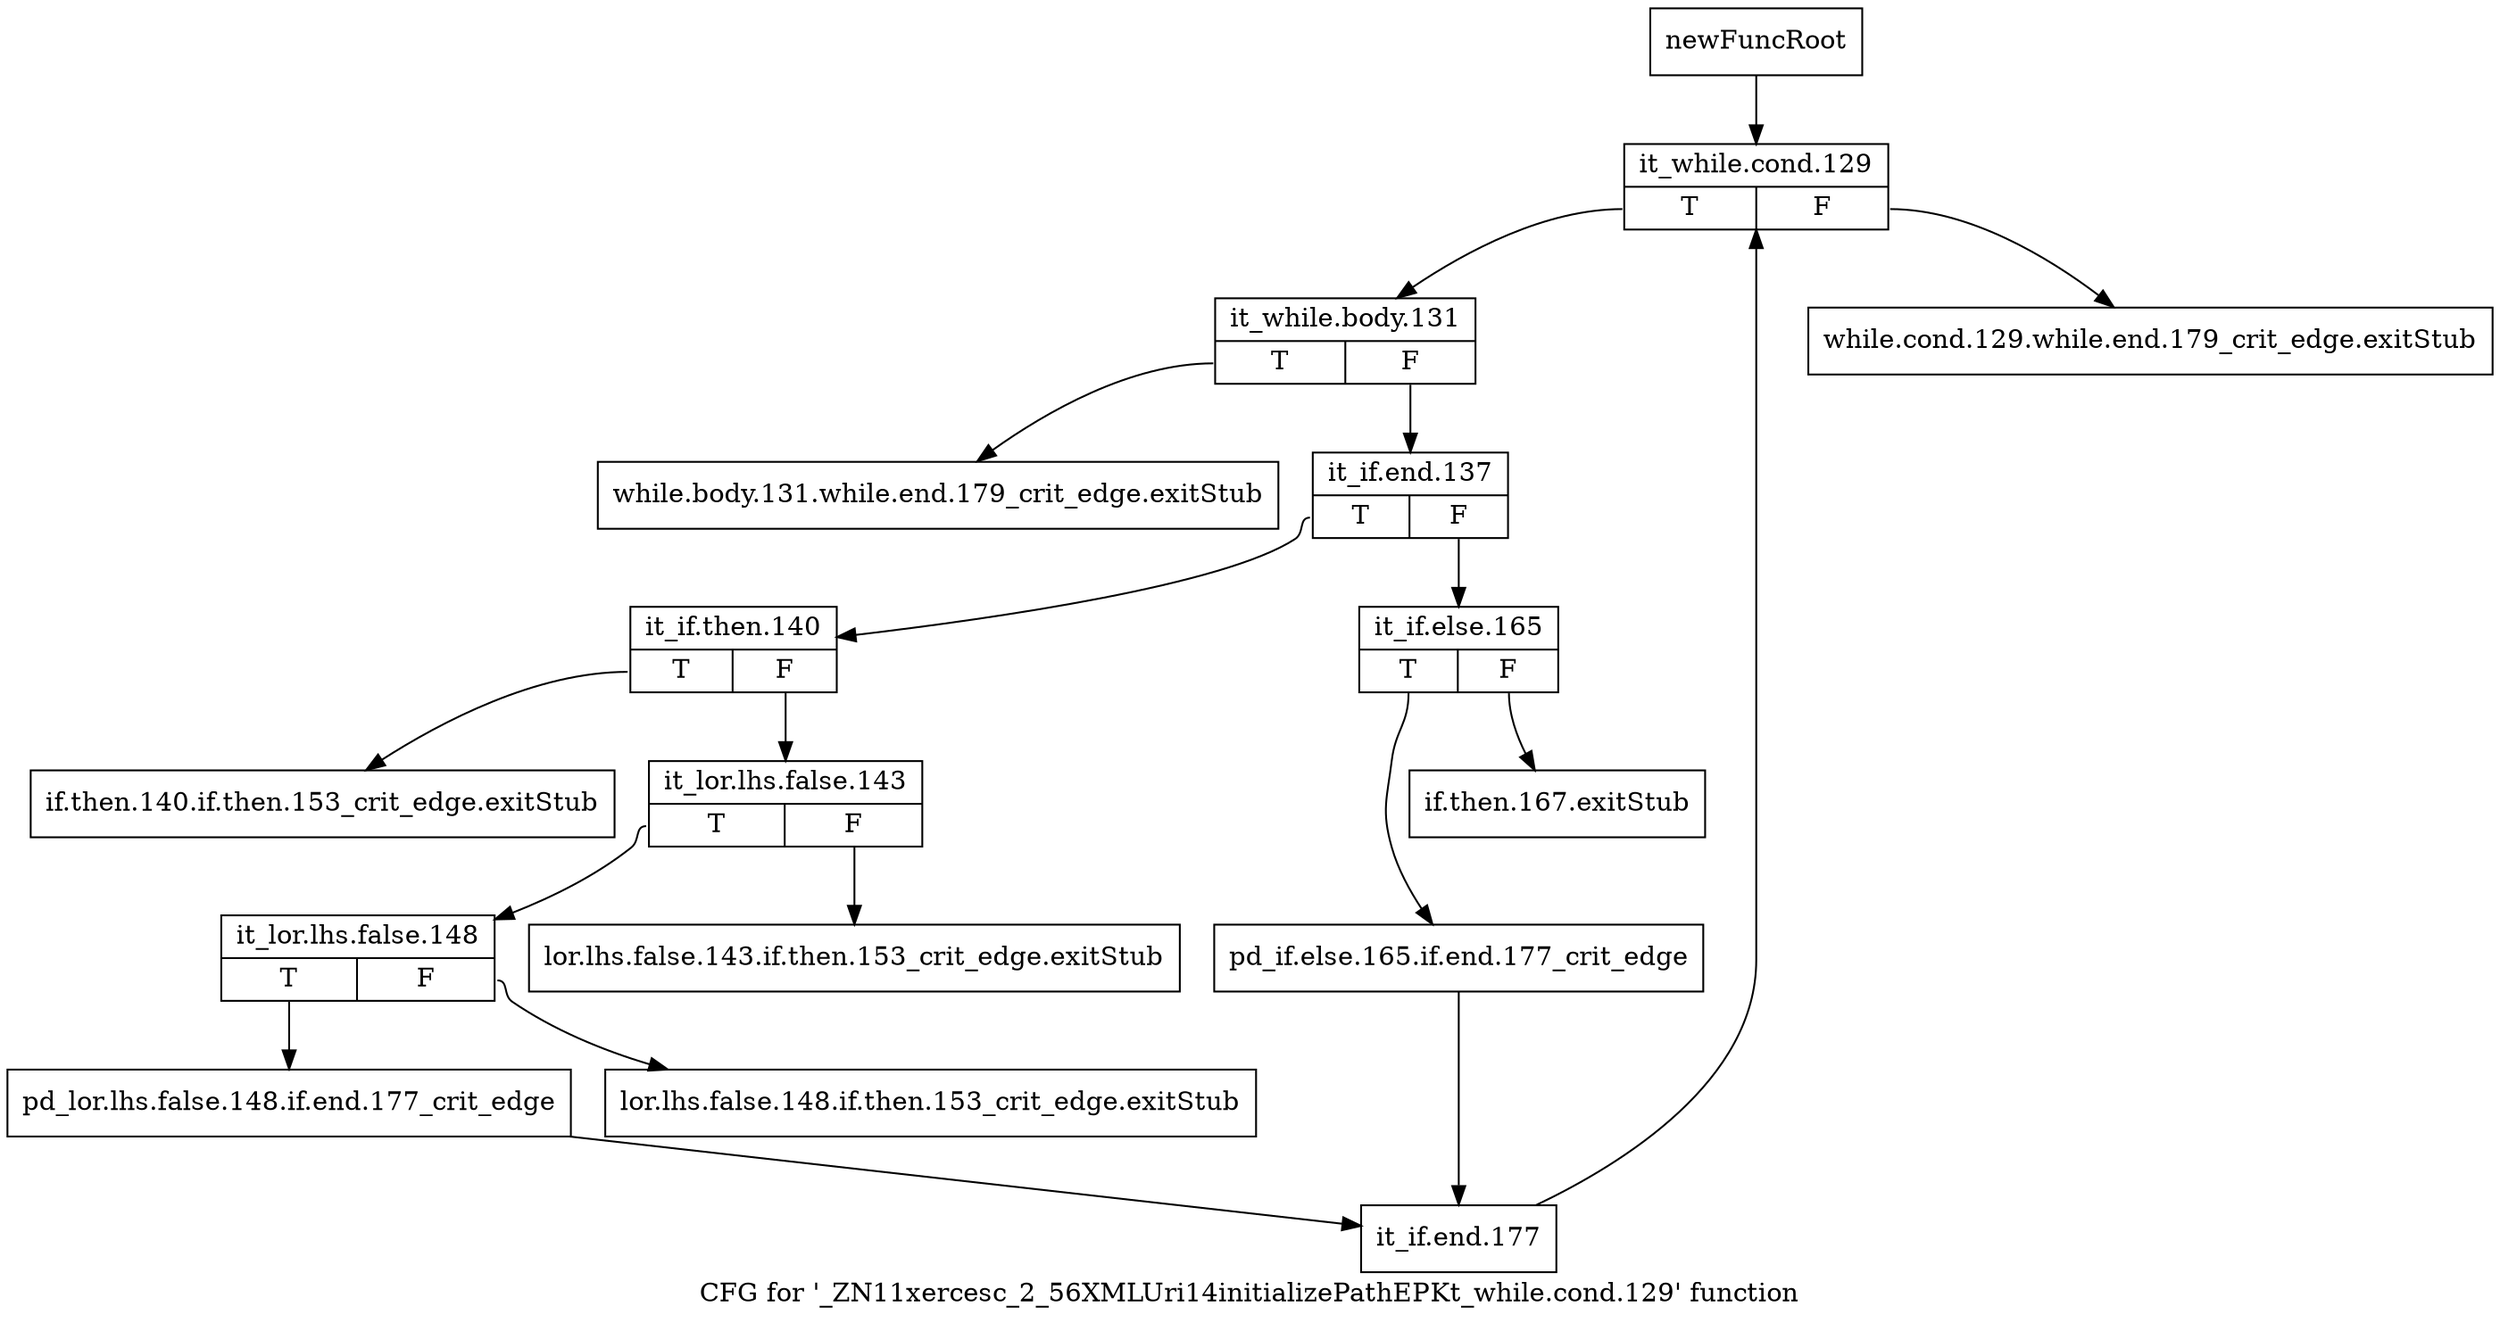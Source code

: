 digraph "CFG for '_ZN11xercesc_2_56XMLUri14initializePathEPKt_while.cond.129' function" {
	label="CFG for '_ZN11xercesc_2_56XMLUri14initializePathEPKt_while.cond.129' function";

	Node0x9b9f7b0 [shape=record,label="{newFuncRoot}"];
	Node0x9b9f7b0 -> Node0x9b9f9e0;
	Node0x9b9f800 [shape=record,label="{while.cond.129.while.end.179_crit_edge.exitStub}"];
	Node0x9b9f850 [shape=record,label="{while.body.131.while.end.179_crit_edge.exitStub}"];
	Node0x9b9f8a0 [shape=record,label="{if.then.167.exitStub}"];
	Node0x9b9f8f0 [shape=record,label="{if.then.140.if.then.153_crit_edge.exitStub}"];
	Node0x9b9f940 [shape=record,label="{lor.lhs.false.143.if.then.153_crit_edge.exitStub}"];
	Node0x9b9f990 [shape=record,label="{lor.lhs.false.148.if.then.153_crit_edge.exitStub}"];
	Node0x9b9f9e0 [shape=record,label="{it_while.cond.129|{<s0>T|<s1>F}}"];
	Node0x9b9f9e0:s0 -> Node0x9b9fa30;
	Node0x9b9f9e0:s1 -> Node0x9b9f800;
	Node0x9b9fa30 [shape=record,label="{it_while.body.131|{<s0>T|<s1>F}}"];
	Node0x9b9fa30:s0 -> Node0x9b9f850;
	Node0x9b9fa30:s1 -> Node0x9b9fa80;
	Node0x9b9fa80 [shape=record,label="{it_if.end.137|{<s0>T|<s1>F}}"];
	Node0x9b9fa80:s0 -> Node0x9b9fb70;
	Node0x9b9fa80:s1 -> Node0x9b9fad0;
	Node0x9b9fad0 [shape=record,label="{it_if.else.165|{<s0>T|<s1>F}}"];
	Node0x9b9fad0:s0 -> Node0x9b9fb20;
	Node0x9b9fad0:s1 -> Node0x9b9f8a0;
	Node0x9b9fb20 [shape=record,label="{pd_if.else.165.if.end.177_crit_edge}"];
	Node0x9b9fb20 -> Node0x9b9fcb0;
	Node0x9b9fb70 [shape=record,label="{it_if.then.140|{<s0>T|<s1>F}}"];
	Node0x9b9fb70:s0 -> Node0x9b9f8f0;
	Node0x9b9fb70:s1 -> Node0x9b9fbc0;
	Node0x9b9fbc0 [shape=record,label="{it_lor.lhs.false.143|{<s0>T|<s1>F}}"];
	Node0x9b9fbc0:s0 -> Node0x9b9fc10;
	Node0x9b9fbc0:s1 -> Node0x9b9f940;
	Node0x9b9fc10 [shape=record,label="{it_lor.lhs.false.148|{<s0>T|<s1>F}}"];
	Node0x9b9fc10:s0 -> Node0x9b9fc60;
	Node0x9b9fc10:s1 -> Node0x9b9f990;
	Node0x9b9fc60 [shape=record,label="{pd_lor.lhs.false.148.if.end.177_crit_edge}"];
	Node0x9b9fc60 -> Node0x9b9fcb0;
	Node0x9b9fcb0 [shape=record,label="{it_if.end.177}"];
	Node0x9b9fcb0 -> Node0x9b9f9e0;
}
